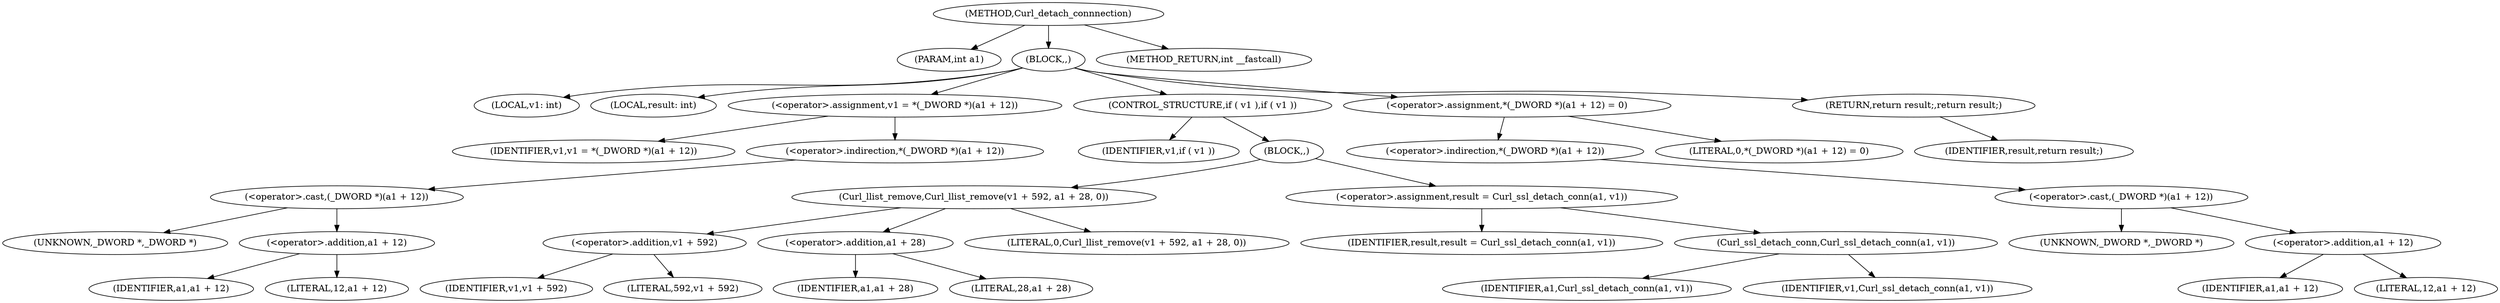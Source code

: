 digraph Curl_detach_connnection {  
"1000103" [label = "(METHOD,Curl_detach_connnection)" ]
"1000104" [label = "(PARAM,int a1)" ]
"1000105" [label = "(BLOCK,,)" ]
"1000106" [label = "(LOCAL,v1: int)" ]
"1000107" [label = "(LOCAL,result: int)" ]
"1000108" [label = "(<operator>.assignment,v1 = *(_DWORD *)(a1 + 12))" ]
"1000109" [label = "(IDENTIFIER,v1,v1 = *(_DWORD *)(a1 + 12))" ]
"1000110" [label = "(<operator>.indirection,*(_DWORD *)(a1 + 12))" ]
"1000111" [label = "(<operator>.cast,(_DWORD *)(a1 + 12))" ]
"1000112" [label = "(UNKNOWN,_DWORD *,_DWORD *)" ]
"1000113" [label = "(<operator>.addition,a1 + 12)" ]
"1000114" [label = "(IDENTIFIER,a1,a1 + 12)" ]
"1000115" [label = "(LITERAL,12,a1 + 12)" ]
"1000116" [label = "(CONTROL_STRUCTURE,if ( v1 ),if ( v1 ))" ]
"1000117" [label = "(IDENTIFIER,v1,if ( v1 ))" ]
"1000118" [label = "(BLOCK,,)" ]
"1000119" [label = "(Curl_llist_remove,Curl_llist_remove(v1 + 592, a1 + 28, 0))" ]
"1000120" [label = "(<operator>.addition,v1 + 592)" ]
"1000121" [label = "(IDENTIFIER,v1,v1 + 592)" ]
"1000122" [label = "(LITERAL,592,v1 + 592)" ]
"1000123" [label = "(<operator>.addition,a1 + 28)" ]
"1000124" [label = "(IDENTIFIER,a1,a1 + 28)" ]
"1000125" [label = "(LITERAL,28,a1 + 28)" ]
"1000126" [label = "(LITERAL,0,Curl_llist_remove(v1 + 592, a1 + 28, 0))" ]
"1000127" [label = "(<operator>.assignment,result = Curl_ssl_detach_conn(a1, v1))" ]
"1000128" [label = "(IDENTIFIER,result,result = Curl_ssl_detach_conn(a1, v1))" ]
"1000129" [label = "(Curl_ssl_detach_conn,Curl_ssl_detach_conn(a1, v1))" ]
"1000130" [label = "(IDENTIFIER,a1,Curl_ssl_detach_conn(a1, v1))" ]
"1000131" [label = "(IDENTIFIER,v1,Curl_ssl_detach_conn(a1, v1))" ]
"1000132" [label = "(<operator>.assignment,*(_DWORD *)(a1 + 12) = 0)" ]
"1000133" [label = "(<operator>.indirection,*(_DWORD *)(a1 + 12))" ]
"1000134" [label = "(<operator>.cast,(_DWORD *)(a1 + 12))" ]
"1000135" [label = "(UNKNOWN,_DWORD *,_DWORD *)" ]
"1000136" [label = "(<operator>.addition,a1 + 12)" ]
"1000137" [label = "(IDENTIFIER,a1,a1 + 12)" ]
"1000138" [label = "(LITERAL,12,a1 + 12)" ]
"1000139" [label = "(LITERAL,0,*(_DWORD *)(a1 + 12) = 0)" ]
"1000140" [label = "(RETURN,return result;,return result;)" ]
"1000141" [label = "(IDENTIFIER,result,return result;)" ]
"1000142" [label = "(METHOD_RETURN,int __fastcall)" ]
  "1000103" -> "1000104" 
  "1000103" -> "1000105" 
  "1000103" -> "1000142" 
  "1000105" -> "1000106" 
  "1000105" -> "1000107" 
  "1000105" -> "1000108" 
  "1000105" -> "1000116" 
  "1000105" -> "1000132" 
  "1000105" -> "1000140" 
  "1000108" -> "1000109" 
  "1000108" -> "1000110" 
  "1000110" -> "1000111" 
  "1000111" -> "1000112" 
  "1000111" -> "1000113" 
  "1000113" -> "1000114" 
  "1000113" -> "1000115" 
  "1000116" -> "1000117" 
  "1000116" -> "1000118" 
  "1000118" -> "1000119" 
  "1000118" -> "1000127" 
  "1000119" -> "1000120" 
  "1000119" -> "1000123" 
  "1000119" -> "1000126" 
  "1000120" -> "1000121" 
  "1000120" -> "1000122" 
  "1000123" -> "1000124" 
  "1000123" -> "1000125" 
  "1000127" -> "1000128" 
  "1000127" -> "1000129" 
  "1000129" -> "1000130" 
  "1000129" -> "1000131" 
  "1000132" -> "1000133" 
  "1000132" -> "1000139" 
  "1000133" -> "1000134" 
  "1000134" -> "1000135" 
  "1000134" -> "1000136" 
  "1000136" -> "1000137" 
  "1000136" -> "1000138" 
  "1000140" -> "1000141" 
}
